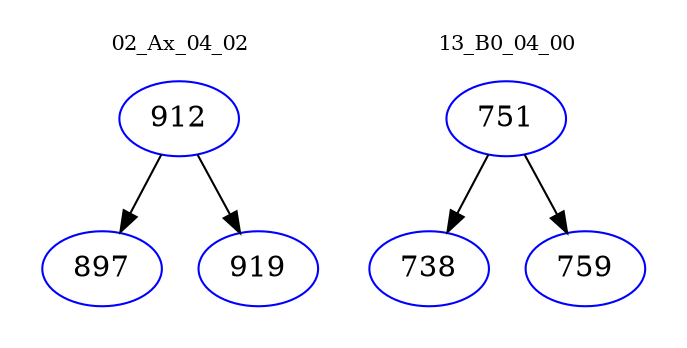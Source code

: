 digraph{
subgraph cluster_0 {
color = white
label = "02_Ax_04_02";
fontsize=10;
T0_912 [label="912", color="blue"]
T0_912 -> T0_897 [color="black"]
T0_897 [label="897", color="blue"]
T0_912 -> T0_919 [color="black"]
T0_919 [label="919", color="blue"]
}
subgraph cluster_1 {
color = white
label = "13_B0_04_00";
fontsize=10;
T1_751 [label="751", color="blue"]
T1_751 -> T1_738 [color="black"]
T1_738 [label="738", color="blue"]
T1_751 -> T1_759 [color="black"]
T1_759 [label="759", color="blue"]
}
}
